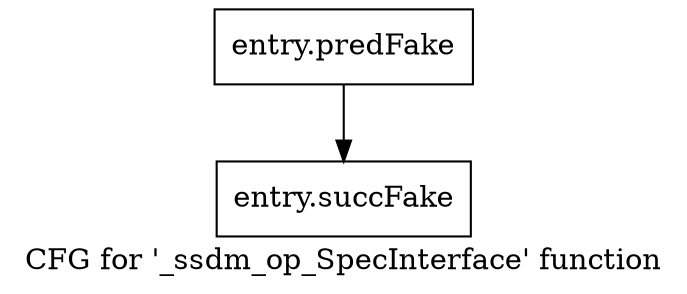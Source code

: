 digraph "CFG for '_ssdm_op_SpecInterface' function" {
	label="CFG for '_ssdm_op_SpecInterface' function";

	Node0x46b93a0 [shape=record,filename="",linenumber="",label="{entry.predFake}"];
	Node0x46b93a0 -> Node0x4705740[ callList="" memoryops="" filename=""];
	Node0x4705740 [shape=record,filename="",linenumber="",label="{entry.succFake}"];
}
